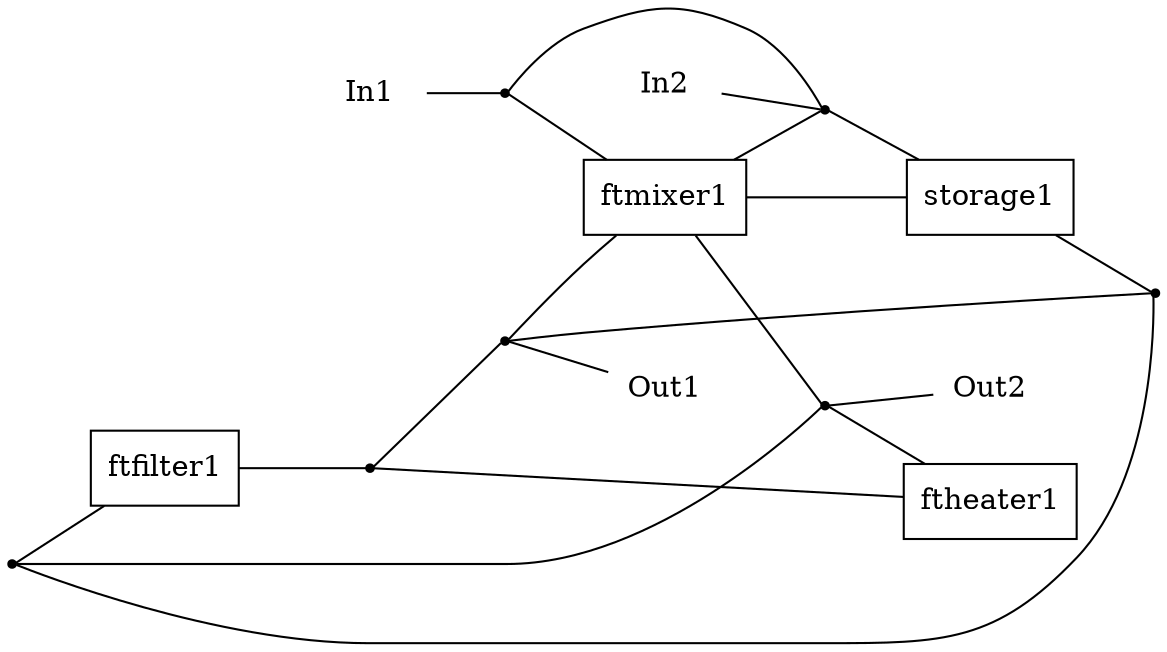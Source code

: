 graph {
rankdir=LR;
Switch4[label=Switch4][shape=point];
Filter1[label=ftfilter1][shape=rectangular];
Mixer1[label=ftmixer1][shape=rectangular];
Storage8[label=storage1][shape=rectangular];
Out1[label=Out1][shape=plaintext];
Switch1[label=Switch1][shape=point];
In2[label=In2][shape=plaintext];
Switch3[label=Switch3][shape=point];
Out2[label=Out2][shape=plaintext];
Switch7[label=Switch7][shape=point];
Heater1[label=ftheater1][shape=rectangular];
Switch2[label=Switch2][shape=point];
Switch5[label=Switch5][shape=point];
In1[label=In1][shape=plaintext];
Switch6[label=Switch6][shape=point];
Switch3 -- Out2;
Switch1 -- Mixer1;
Switch6 -- Switch7;
Switch3 -- Switch4;
Mixer1 -- Storage8;
Switch4 -- Filter1;
Switch2 -- Storage8;
In1 -- Switch1;
In2 -- Switch2;
Mixer1 -- Switch3;
Mixer1 -- Switch2;
Switch5 -- Switch7;
Storage8 -- Switch5;
Switch7 -- Mixer1;
Switch4 -- Switch5;
Switch7 -- Out1;
Heater1 -- Switch6;
Switch3 -- Heater1;
Switch1 -- Switch2;
Filter1 -- Switch6;
}